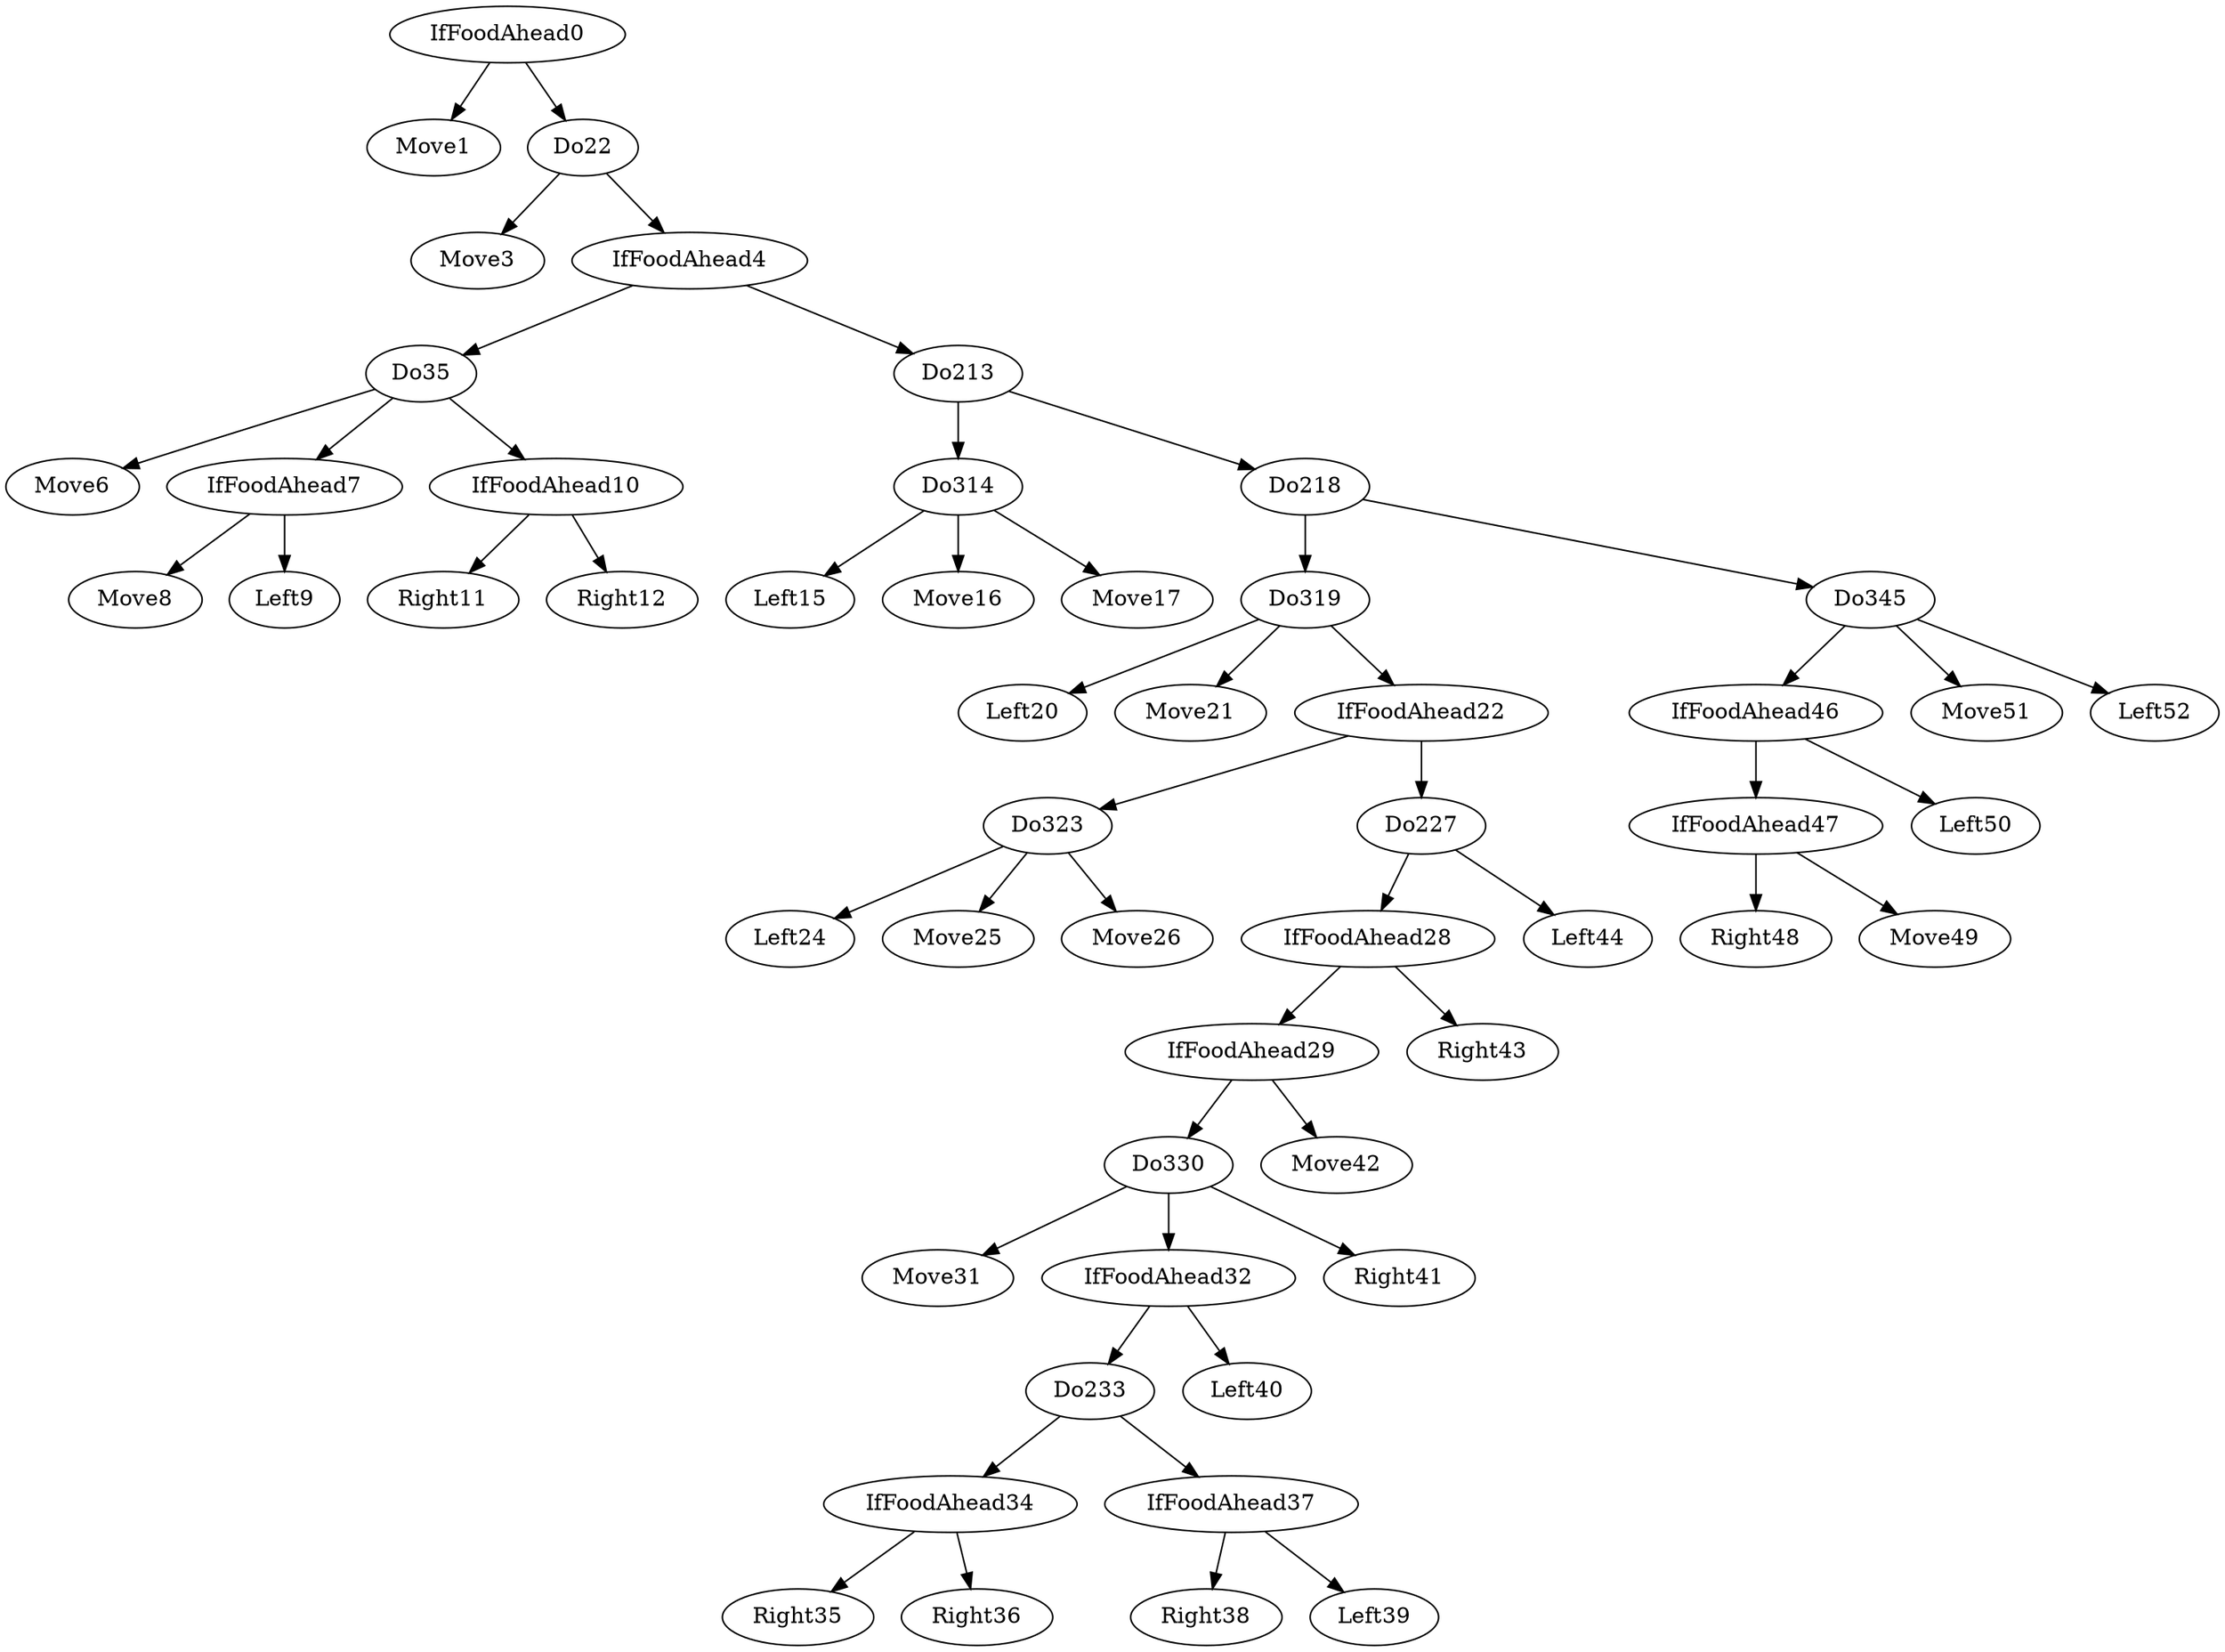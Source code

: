 digraph T {
	IfFoodAhead0 -> Move1
	Do22 -> Move3
	Do35 -> Move6
	IfFoodAhead7 -> Move8
	IfFoodAhead7 -> Left9
	Do35 -> IfFoodAhead7
	IfFoodAhead10 -> Right11
	IfFoodAhead10 -> Right12
	Do35 -> IfFoodAhead10
	IfFoodAhead4 -> Do35
	Do314 -> Left15
	Do314 -> Move16
	Do314 -> Move17
	Do213 -> Do314
	Do319 -> Left20
	Do319 -> Move21
	Do323 -> Left24
	Do323 -> Move25
	Do323 -> Move26
	IfFoodAhead22 -> Do323
	Do330 -> Move31
	IfFoodAhead34 -> Right35
	IfFoodAhead34 -> Right36
	Do233 -> IfFoodAhead34
	IfFoodAhead37 -> Right38
	IfFoodAhead37 -> Left39
	Do233 -> IfFoodAhead37
	IfFoodAhead32 -> Do233
	IfFoodAhead32 -> Left40
	Do330 -> IfFoodAhead32
	Do330 -> Right41
	IfFoodAhead29 -> Do330
	IfFoodAhead29 -> Move42
	IfFoodAhead28 -> IfFoodAhead29
	IfFoodAhead28 -> Right43
	Do227 -> IfFoodAhead28
	Do227 -> Left44
	IfFoodAhead22 -> Do227
	Do319 -> IfFoodAhead22
	Do218 -> Do319
	IfFoodAhead47 -> Right48
	IfFoodAhead47 -> Move49
	IfFoodAhead46 -> IfFoodAhead47
	IfFoodAhead46 -> Left50
	Do345 -> IfFoodAhead46
	Do345 -> Move51
	Do345 -> Left52
	Do218 -> Do345
	Do213 -> Do218
	IfFoodAhead4 -> Do213
	Do22 -> IfFoodAhead4
	IfFoodAhead0 -> Do22
}
